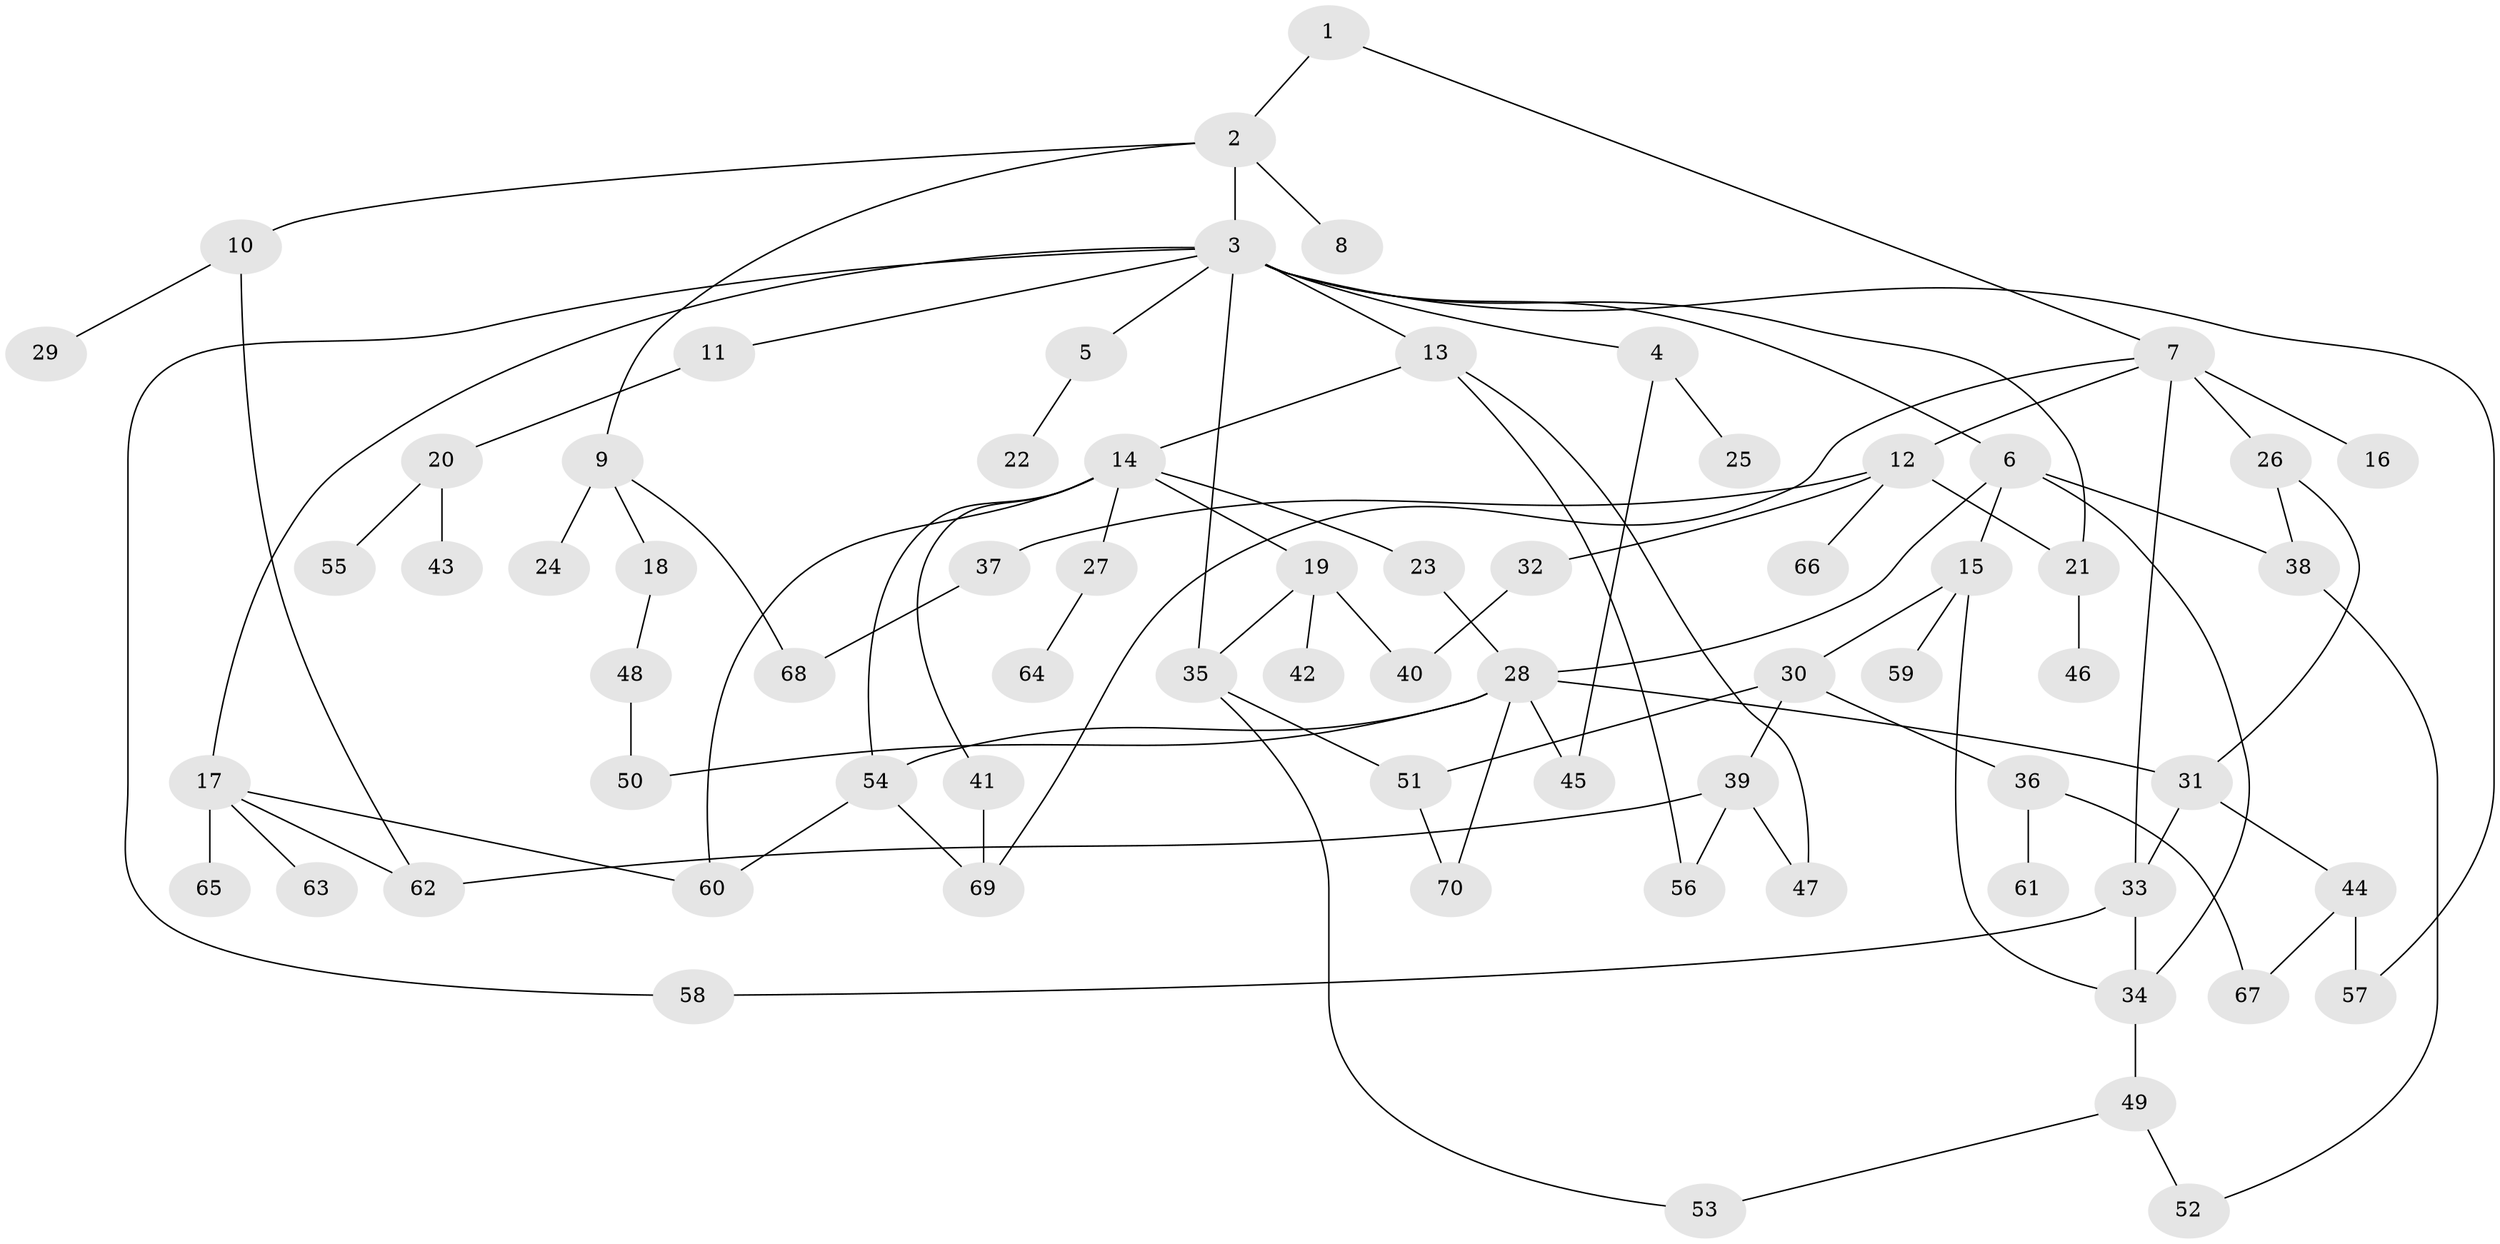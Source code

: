 // Generated by graph-tools (version 1.1) at 2025/25/03/09/25 03:25:36]
// undirected, 70 vertices, 97 edges
graph export_dot {
graph [start="1"]
  node [color=gray90,style=filled];
  1;
  2;
  3;
  4;
  5;
  6;
  7;
  8;
  9;
  10;
  11;
  12;
  13;
  14;
  15;
  16;
  17;
  18;
  19;
  20;
  21;
  22;
  23;
  24;
  25;
  26;
  27;
  28;
  29;
  30;
  31;
  32;
  33;
  34;
  35;
  36;
  37;
  38;
  39;
  40;
  41;
  42;
  43;
  44;
  45;
  46;
  47;
  48;
  49;
  50;
  51;
  52;
  53;
  54;
  55;
  56;
  57;
  58;
  59;
  60;
  61;
  62;
  63;
  64;
  65;
  66;
  67;
  68;
  69;
  70;
  1 -- 2;
  1 -- 7;
  2 -- 3;
  2 -- 8;
  2 -- 9;
  2 -- 10;
  3 -- 4;
  3 -- 5;
  3 -- 6;
  3 -- 11;
  3 -- 13;
  3 -- 17;
  3 -- 35;
  3 -- 58;
  3 -- 21;
  3 -- 57;
  4 -- 25;
  4 -- 45;
  5 -- 22;
  6 -- 15;
  6 -- 28;
  6 -- 38;
  6 -- 34;
  7 -- 12;
  7 -- 16;
  7 -- 26;
  7 -- 69;
  7 -- 33;
  9 -- 18;
  9 -- 24;
  9 -- 68;
  10 -- 29;
  10 -- 62;
  11 -- 20;
  12 -- 21;
  12 -- 32;
  12 -- 37;
  12 -- 66;
  13 -- 14;
  13 -- 56;
  13 -- 47;
  14 -- 19;
  14 -- 23;
  14 -- 27;
  14 -- 41;
  14 -- 54;
  14 -- 60;
  15 -- 30;
  15 -- 59;
  15 -- 34;
  17 -- 60;
  17 -- 62;
  17 -- 63;
  17 -- 65;
  18 -- 48;
  19 -- 40;
  19 -- 42;
  19 -- 35;
  20 -- 43;
  20 -- 55;
  21 -- 46;
  23 -- 28;
  26 -- 38;
  26 -- 31;
  27 -- 64;
  28 -- 31;
  28 -- 50;
  28 -- 70;
  28 -- 45;
  28 -- 54;
  30 -- 36;
  30 -- 39;
  30 -- 51;
  31 -- 33;
  31 -- 44;
  32 -- 40;
  33 -- 34;
  33 -- 58;
  34 -- 49;
  35 -- 51;
  35 -- 53;
  36 -- 61;
  36 -- 67;
  37 -- 68;
  38 -- 52;
  39 -- 47;
  39 -- 62;
  39 -- 56;
  41 -- 69;
  44 -- 57;
  44 -- 67;
  48 -- 50;
  49 -- 53;
  49 -- 52;
  51 -- 70;
  54 -- 69;
  54 -- 60;
}
